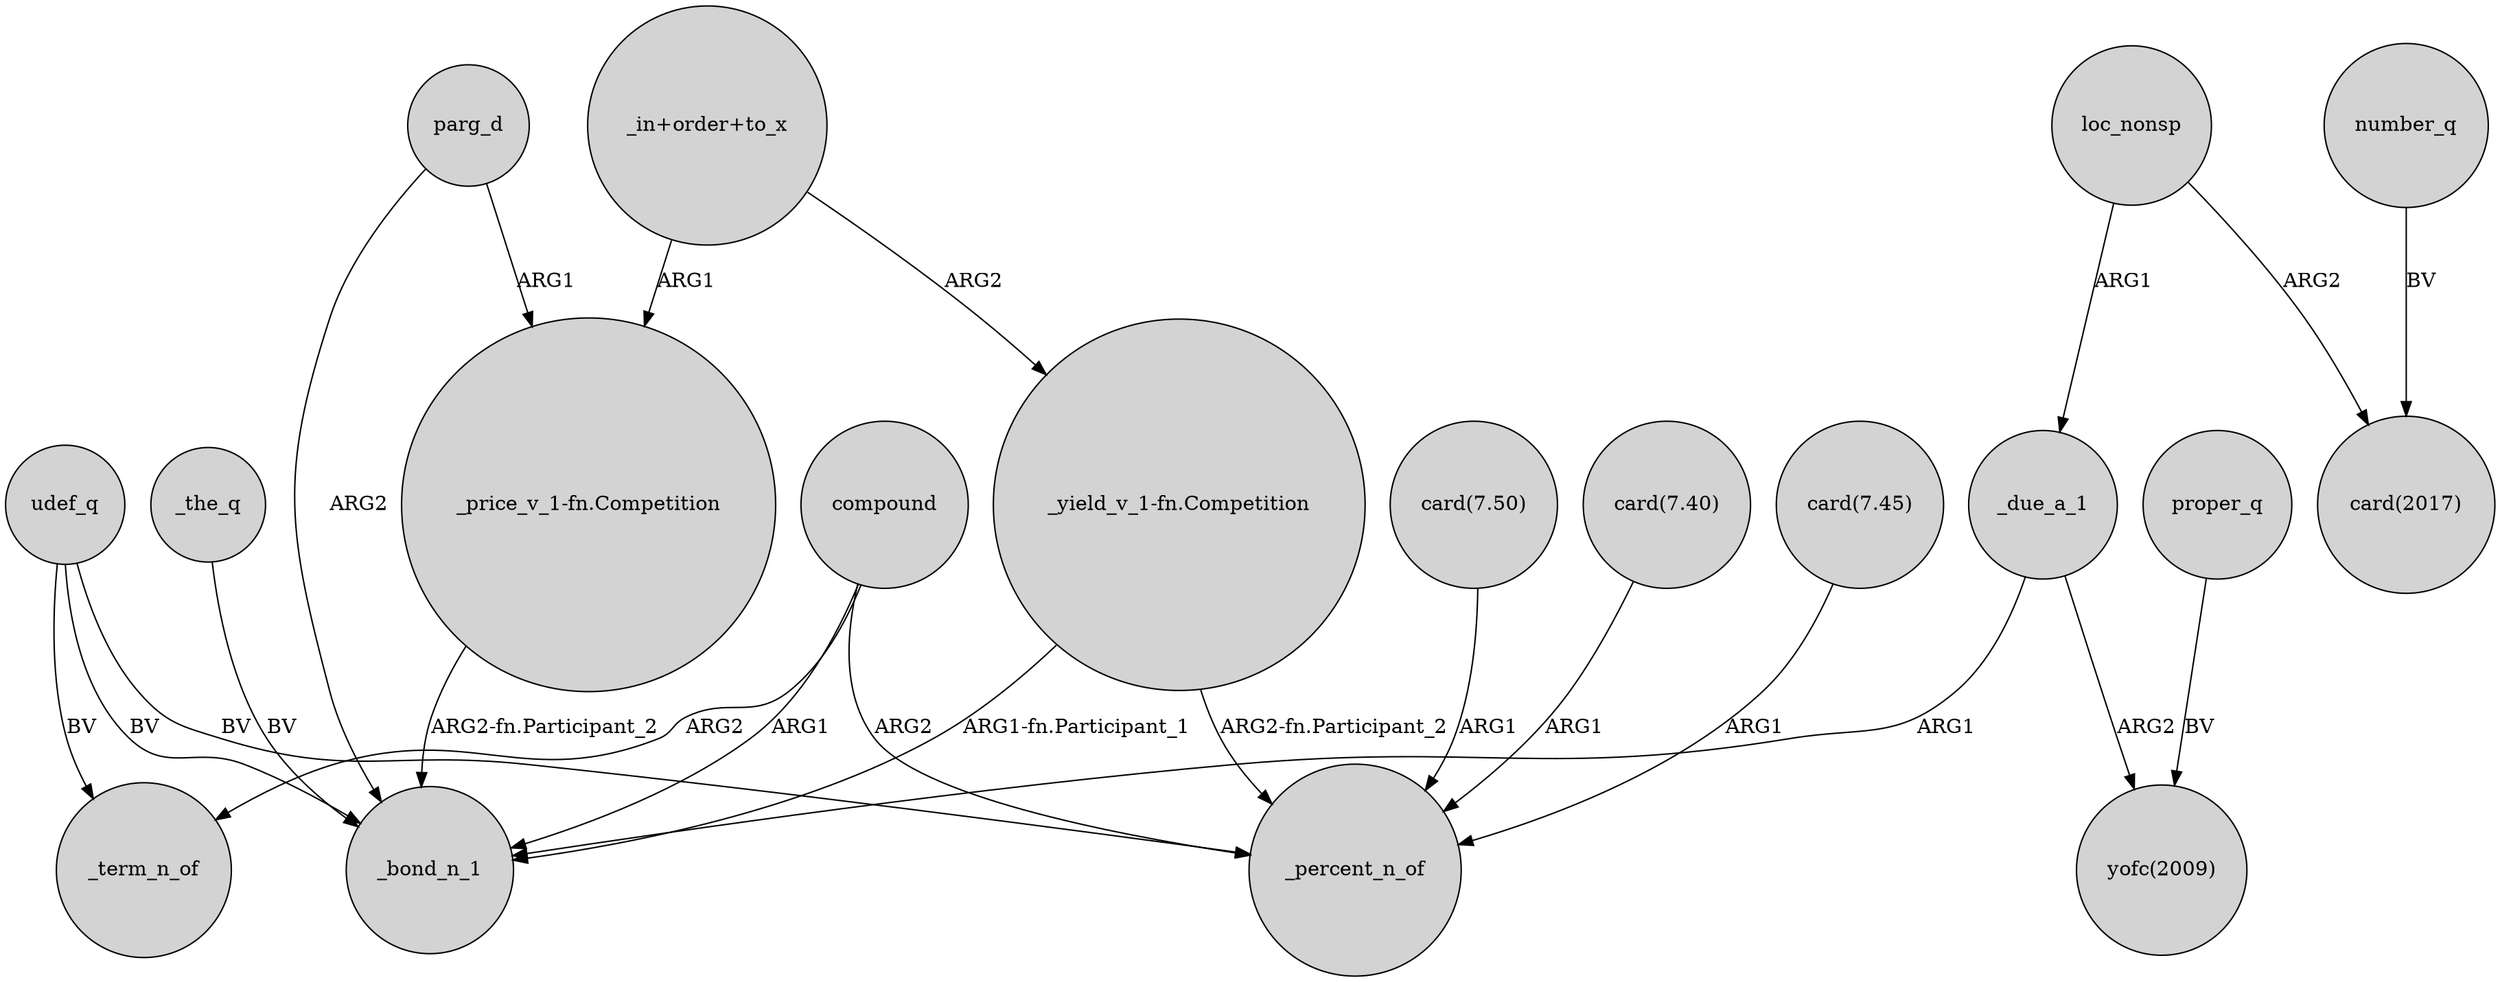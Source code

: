 digraph {
	node [shape=circle style=filled]
	udef_q -> _term_n_of [label=BV]
	parg_d -> _bond_n_1 [label=ARG2]
	udef_q -> _bond_n_1 [label=BV]
	compound -> _term_n_of [label=ARG2]
	compound -> _bond_n_1 [label=ARG1]
	"_price_v_1-fn.Competition" -> _bond_n_1 [label="ARG2-fn.Participant_2"]
	"card(7.40)" -> _percent_n_of [label=ARG1]
	"_in+order+to_x" -> "_price_v_1-fn.Competition" [label=ARG1]
	loc_nonsp -> "card(2017)" [label=ARG2]
	_due_a_1 -> _bond_n_1 [label=ARG1]
	"card(7.45)" -> _percent_n_of [label=ARG1]
	"_in+order+to_x" -> "_yield_v_1-fn.Competition" [label=ARG2]
	"_yield_v_1-fn.Competition" -> _bond_n_1 [label="ARG1-fn.Participant_1"]
	udef_q -> _percent_n_of [label=BV]
	number_q -> "card(2017)" [label=BV]
	compound -> _percent_n_of [label=ARG2]
	"_yield_v_1-fn.Competition" -> _percent_n_of [label="ARG2-fn.Participant_2"]
	_due_a_1 -> "yofc(2009)" [label=ARG2]
	"card(7.50)" -> _percent_n_of [label=ARG1]
	loc_nonsp -> _due_a_1 [label=ARG1]
	proper_q -> "yofc(2009)" [label=BV]
	parg_d -> "_price_v_1-fn.Competition" [label=ARG1]
	_the_q -> _bond_n_1 [label=BV]
}
